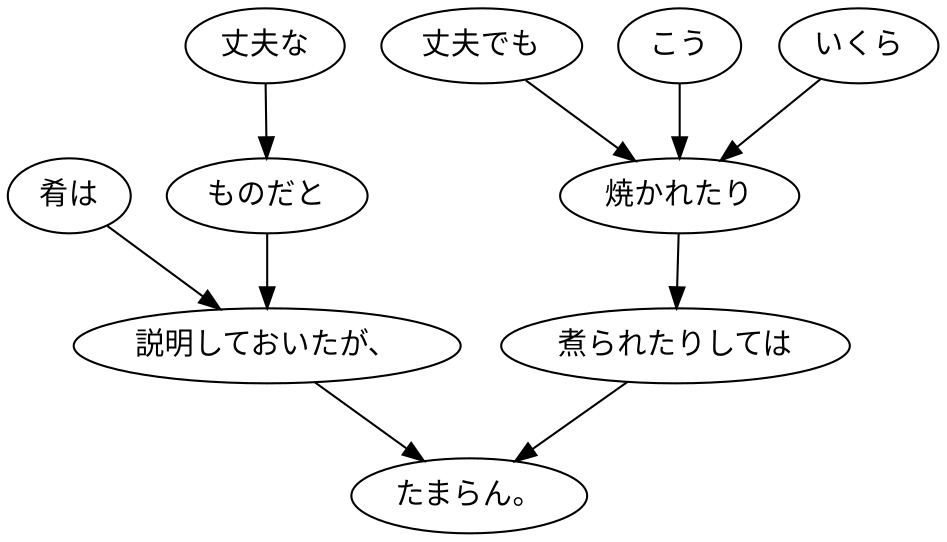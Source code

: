 digraph graph4543 {
	node0 [label="肴は"];
	node1 [label="丈夫な"];
	node2 [label="ものだと"];
	node3 [label="説明しておいたが、"];
	node4 [label="いくら"];
	node5 [label="丈夫でも"];
	node6 [label="こう"];
	node7 [label="焼かれたり"];
	node8 [label="煮られたりしては"];
	node9 [label="たまらん。"];
	node0 -> node3;
	node1 -> node2;
	node2 -> node3;
	node3 -> node9;
	node4 -> node7;
	node5 -> node7;
	node6 -> node7;
	node7 -> node8;
	node8 -> node9;
}
